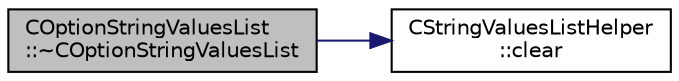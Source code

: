 digraph "COptionStringValuesList::~COptionStringValuesList"
{
 // LATEX_PDF_SIZE
  edge [fontname="Helvetica",fontsize="10",labelfontname="Helvetica",labelfontsize="10"];
  node [fontname="Helvetica",fontsize="10",shape=record];
  rankdir="LR";
  Node1 [label="COptionStringValuesList\l::~COptionStringValuesList",height=0.2,width=0.4,color="black", fillcolor="grey75", style="filled", fontcolor="black",tooltip=" "];
  Node1 -> Node2 [color="midnightblue",fontsize="10",style="solid",fontname="Helvetica"];
  Node2 [label="CStringValuesListHelper\l::clear",height=0.2,width=0.4,color="black", fillcolor="white", style="filled",URL="$structCStringValuesListHelper.html#a1d326234be119c929c8dbae8ec86136e",tooltip=" "];
}
